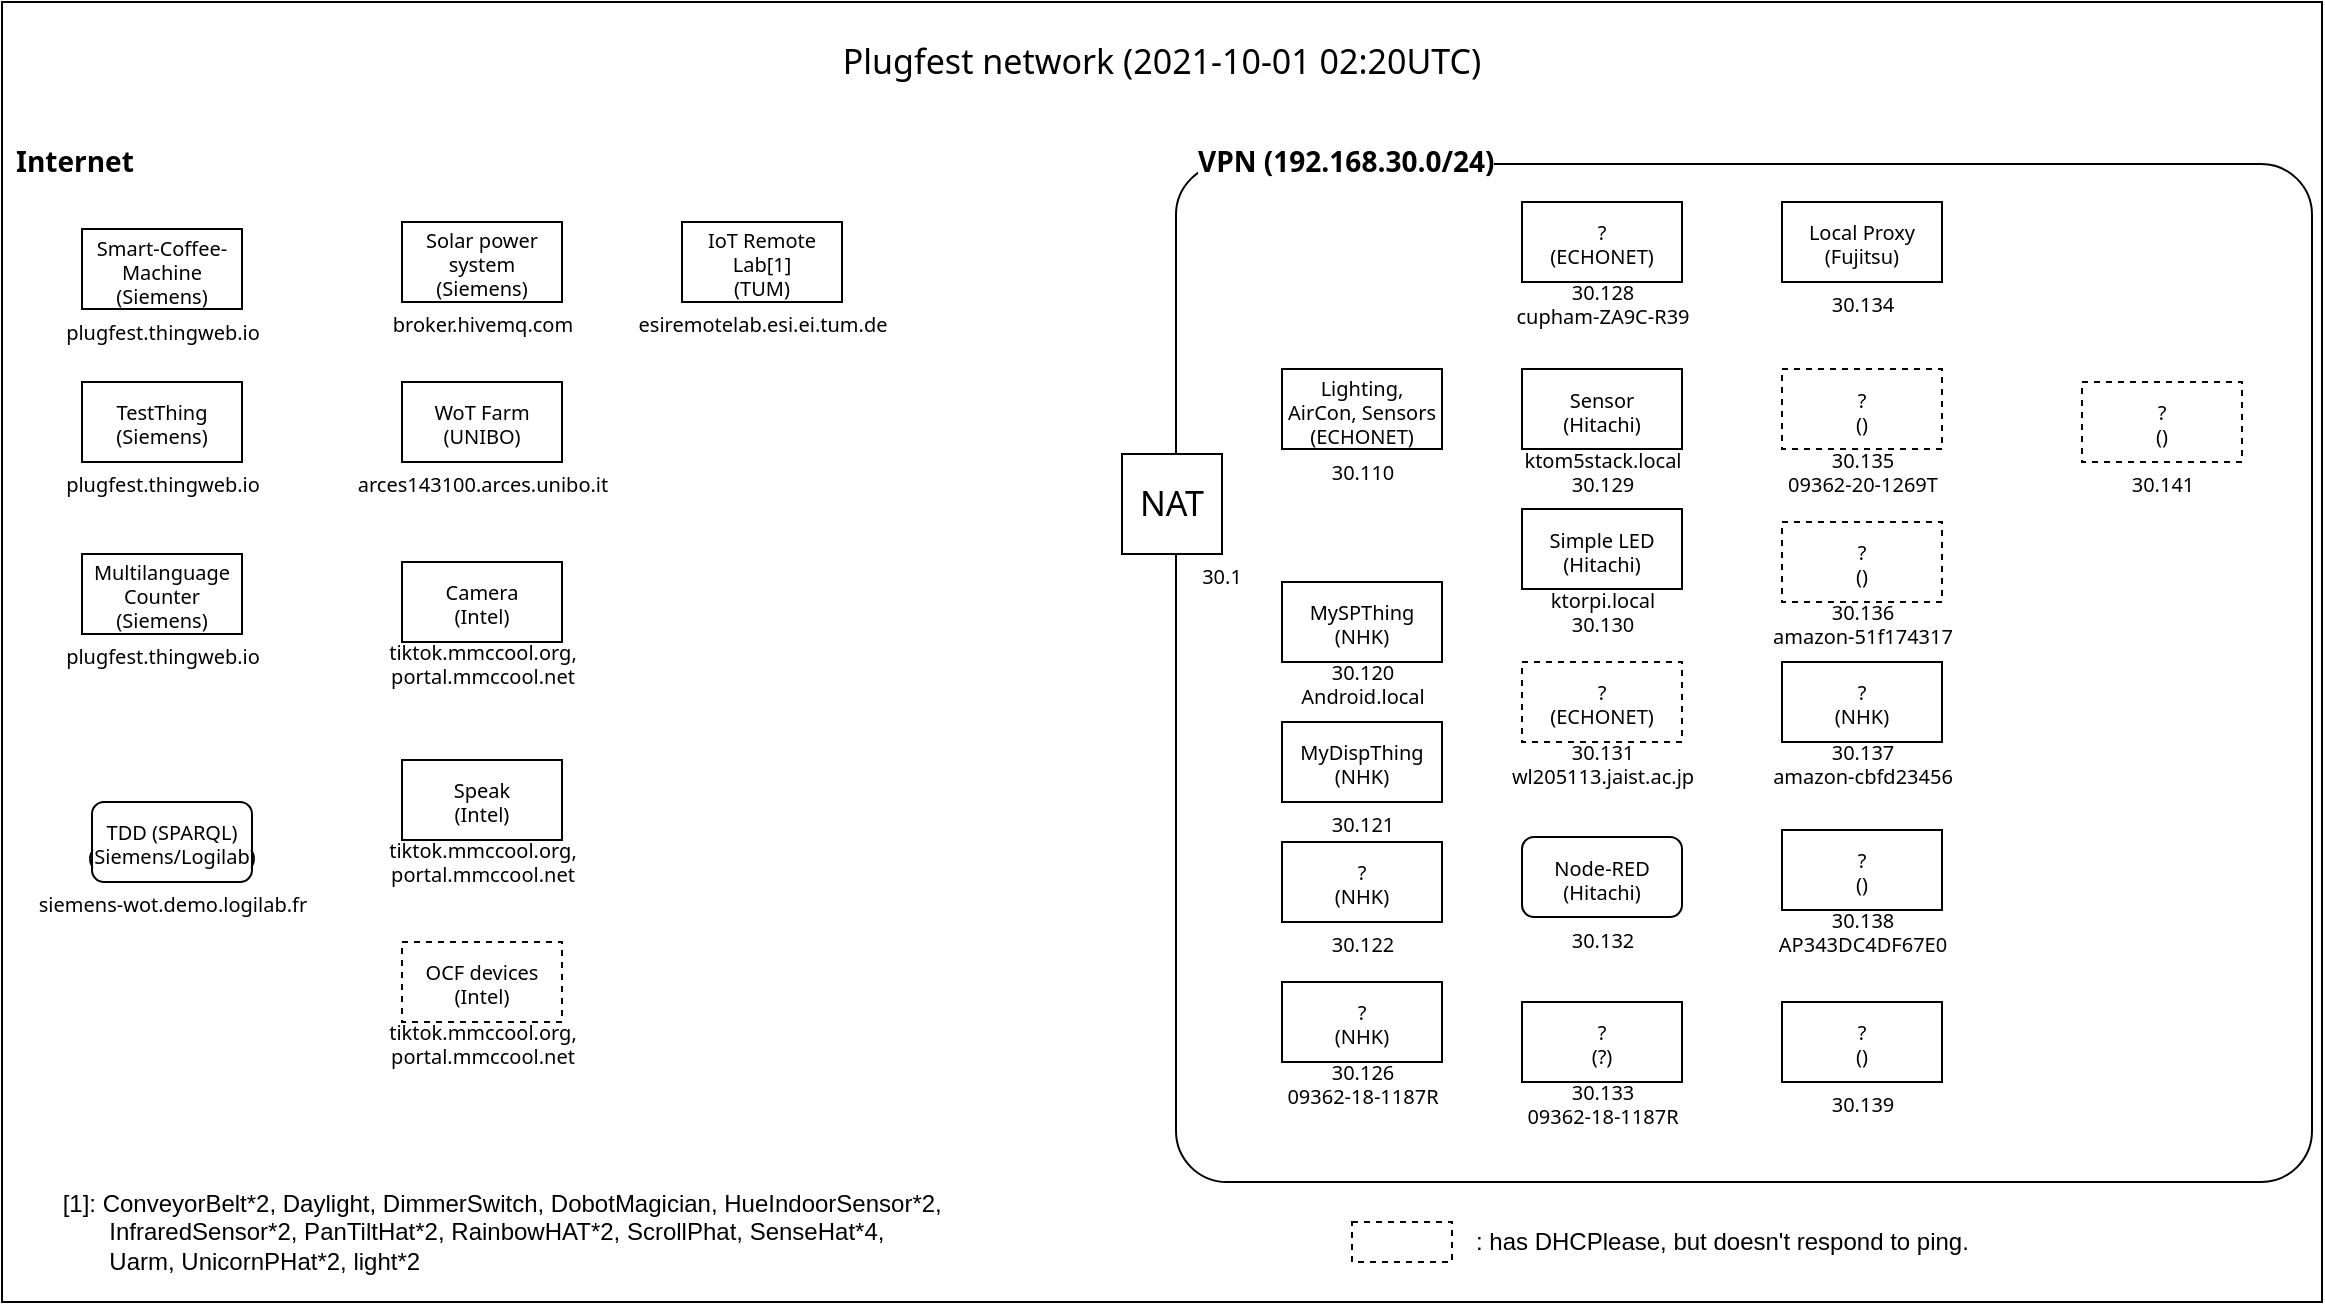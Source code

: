 <mxfile version="15.2.7" type="device"><diagram id="D8RI3wLugUcqtpw-s9Qi" name="Page-1"><mxGraphModel dx="1106" dy="997" grid="1" gridSize="10" guides="1" tooltips="1" connect="1" arrows="1" fold="1" page="1" pageScale="1" pageWidth="1169" pageHeight="827" math="1" shadow="0"><root><mxCell id="0"/><mxCell id="1" parent="0"/><mxCell id="jrXPq43opZbvCQo3aNbm-1" value="" style="rounded=0;whiteSpace=wrap;html=1;" parent="1" vertex="1"><mxGeometry x="5" width="1160" height="650" as="geometry"/></mxCell><mxCell id="Csil2S7Ce7FwX1V1JUmL-1" value="&lt;font data-font-src=&quot;https://fonts.googleapis.com/css?family=Noto+Sans&quot; style=&quot;font-size: 17px&quot;&gt;Plugfest network (2021-10-01 02:20UTC)&lt;/font&gt;" style="text;html=1;strokeColor=none;fillColor=none;align=center;verticalAlign=middle;whiteSpace=wrap;rounded=0;fontFamily=Noto Sans;fontSource=https%3A%2F%2Ffonts.googleapis.com%2Fcss%3Ffamily%3DNoto%2BSans;fontSize=17;" parent="1" vertex="1"><mxGeometry x="360" y="20" width="450" height="20" as="geometry"/></mxCell><mxCell id="Csil2S7Ce7FwX1V1JUmL-2" value="" style="rounded=1;whiteSpace=wrap;html=1;fontFamily=Noto Sans;fontSource=https%3A%2F%2Ffonts.googleapis.com%2Fcss%3Ffamily%3DNoto%2BSans;fontSize=17;arcSize=5;" parent="1" vertex="1"><mxGeometry x="592" y="81" width="568" height="509" as="geometry"/></mxCell><mxCell id="Csil2S7Ce7FwX1V1JUmL-3" value="NAT" style="whiteSpace=wrap;html=1;aspect=fixed;fontFamily=Noto Sans;fontSource=https%3A%2F%2Ffonts.googleapis.com%2Fcss%3Ffamily%3DNoto%2BSans;fontSize=17;" parent="1" vertex="1"><mxGeometry x="565" y="226" width="50" height="50" as="geometry"/></mxCell><mxCell id="Csil2S7Ce7FwX1V1JUmL-7" value="" style="group" parent="1" vertex="1" connectable="0"><mxGeometry x="750" y="253.5" width="110" height="70" as="geometry"/></mxCell><mxCell id="Csil2S7Ce7FwX1V1JUmL-4" value="Simple LED&lt;br style=&quot;font-size: 10px;&quot;&gt;(Hitachi)" style="rounded=0;whiteSpace=wrap;html=1;fontFamily=Noto Sans;fontSource=https%3A%2F%2Ffonts.googleapis.com%2Fcss%3Ffamily%3DNoto%2BSans;fontSize=10;" parent="Csil2S7Ce7FwX1V1JUmL-7" vertex="1"><mxGeometry x="15" width="80" height="40" as="geometry"/></mxCell><mxCell id="Csil2S7Ce7FwX1V1JUmL-5" value="ktorpi.local&lt;br style=&quot;font-size: 10px;&quot;&gt;30.130" style="text;html=1;strokeColor=none;fillColor=none;align=center;verticalAlign=middle;rounded=0;fontFamily=Noto Sans;fontSource=https%3A%2F%2Ffonts.googleapis.com%2Fcss%3Ffamily%3DNoto%2BSans;fontSize=10;" parent="Csil2S7Ce7FwX1V1JUmL-7" vertex="1"><mxGeometry y="40" width="110" height="20" as="geometry"/></mxCell><mxCell id="Csil2S7Ce7FwX1V1JUmL-13" value="" style="group" parent="1" vertex="1" connectable="0"><mxGeometry x="750" y="183.5" width="110" height="70" as="geometry"/></mxCell><mxCell id="Csil2S7Ce7FwX1V1JUmL-14" value="Sensor&lt;br&gt;(Hitachi)" style="rounded=0;whiteSpace=wrap;html=1;fontFamily=Noto Sans;fontSource=https%3A%2F%2Ffonts.googleapis.com%2Fcss%3Ffamily%3DNoto%2BSans;fontSize=10;" parent="Csil2S7Ce7FwX1V1JUmL-13" vertex="1"><mxGeometry x="15" width="80" height="40" as="geometry"/></mxCell><mxCell id="Csil2S7Ce7FwX1V1JUmL-15" value="ktom5stack.local&lt;br style=&quot;font-size: 10px&quot;&gt;30.129" style="text;html=1;strokeColor=none;fillColor=none;align=center;verticalAlign=middle;rounded=0;fontFamily=Noto Sans;fontSource=https%3A%2F%2Ffonts.googleapis.com%2Fcss%3Ffamily%3DNoto%2BSans;fontSize=10;" parent="Csil2S7Ce7FwX1V1JUmL-13" vertex="1"><mxGeometry y="40" width="110" height="20" as="geometry"/></mxCell><mxCell id="Csil2S7Ce7FwX1V1JUmL-22" value="30.1" style="text;html=1;strokeColor=none;fillColor=none;align=center;verticalAlign=middle;whiteSpace=wrap;rounded=0;fontFamily=Noto Sans;fontSource=https%3A%2F%2Ffonts.googleapis.com%2Fcss%3Ffamily%3DNoto%2BSans;fontSize=10;" parent="1" vertex="1"><mxGeometry x="560" y="276" width="110" height="20" as="geometry"/></mxCell><mxCell id="Csil2S7Ce7FwX1V1JUmL-25" value="VPN (192.168.30.0/24)" style="text;html=1;strokeColor=none;fillColor=none;align=left;verticalAlign=middle;whiteSpace=wrap;rounded=0;fontFamily=Noto Sans;fontSource=https%3A%2F%2Ffonts.googleapis.com%2Fcss%3Ffamily%3DNoto%2BSans;fontSize=14;fontStyle=1;labelBackgroundColor=default;" parent="1" vertex="1"><mxGeometry x="601" y="70" width="160" height="20" as="geometry"/></mxCell><mxCell id="Csil2S7Ce7FwX1V1JUmL-26" value="Internet" style="text;html=1;strokeColor=none;fillColor=none;align=left;verticalAlign=middle;whiteSpace=wrap;rounded=0;fontFamily=Noto Sans;fontSource=https%3A%2F%2Ffonts.googleapis.com%2Fcss%3Ffamily%3DNoto%2BSans;fontSize=14;fontStyle=1;labelBackgroundColor=default;" parent="1" vertex="1"><mxGeometry x="10" y="70" width="160" height="20" as="geometry"/></mxCell><mxCell id="Csil2S7Ce7FwX1V1JUmL-32" value="" style="group" parent="1" vertex="1" connectable="0"><mxGeometry x="750" y="417.5" width="110" height="70" as="geometry"/></mxCell><mxCell id="Csil2S7Ce7FwX1V1JUmL-33" value="Node-RED&lt;br&gt;(Hitachi)" style="rounded=1;whiteSpace=wrap;html=1;fontFamily=Noto Sans;fontSource=https%3A%2F%2Ffonts.googleapis.com%2Fcss%3Ffamily%3DNoto%2BSans;fontSize=10;" parent="Csil2S7Ce7FwX1V1JUmL-32" vertex="1"><mxGeometry x="15" width="80" height="40" as="geometry"/></mxCell><mxCell id="Csil2S7Ce7FwX1V1JUmL-34" value="30.132" style="text;html=1;strokeColor=none;fillColor=none;align=center;verticalAlign=middle;rounded=0;fontFamily=Noto Sans;fontSource=https%3A%2F%2Ffonts.googleapis.com%2Fcss%3Ffamily%3DNoto%2BSans;fontSize=10;" parent="Csil2S7Ce7FwX1V1JUmL-32" vertex="1"><mxGeometry y="40" width="110" height="20" as="geometry"/></mxCell><mxCell id="Jnx1xw50OmFBfkeRxZdG-1" value="" style="rounded=0;whiteSpace=wrap;html=1;fontFamily=Noto Sans;fontSource=https%3A%2F%2Ffonts.googleapis.com%2Fcss%3Ffamily%3DNoto%2BSans;fontSize=10;dashed=1;" parent="1" vertex="1"><mxGeometry x="680" y="610" width="50" height="20" as="geometry"/></mxCell><mxCell id="Jnx1xw50OmFBfkeRxZdG-3" value=": has DHCPlease, but doesn't respond to ping." style="text;html=1;strokeColor=none;fillColor=none;align=left;verticalAlign=middle;rounded=0;" parent="1" vertex="1"><mxGeometry x="740" y="610" width="300" height="20" as="geometry"/></mxCell><mxCell id="2REN2bOqXwZLdx_icYL1-1" value="" style="group" parent="1" vertex="1" connectable="0"><mxGeometry x="630" y="183.5" width="110" height="70" as="geometry"/></mxCell><mxCell id="2REN2bOqXwZLdx_icYL1-2" value="Lighting, AirCon, Sensors&lt;br&gt;(ECHONET)" style="rounded=0;whiteSpace=wrap;html=1;fontFamily=Noto Sans;fontSource=https%3A%2F%2Ffonts.googleapis.com%2Fcss%3Ffamily%3DNoto%2BSans;fontSize=10;" parent="2REN2bOqXwZLdx_icYL1-1" vertex="1"><mxGeometry x="15" width="80" height="40" as="geometry"/></mxCell><mxCell id="2REN2bOqXwZLdx_icYL1-3" value="30.110" style="text;html=1;strokeColor=none;fillColor=none;align=center;verticalAlign=middle;rounded=0;fontFamily=Noto Sans;fontSource=https%3A%2F%2Ffonts.googleapis.com%2Fcss%3Ffamily%3DNoto%2BSans;fontSize=10;" parent="2REN2bOqXwZLdx_icYL1-1" vertex="1"><mxGeometry y="40" width="110" height="20" as="geometry"/></mxCell><mxCell id="2REN2bOqXwZLdx_icYL1-4" value="" style="group" parent="1" vertex="1" connectable="0"><mxGeometry x="30" y="113.5" width="110" height="70" as="geometry"/></mxCell><mxCell id="2REN2bOqXwZLdx_icYL1-5" value="Smart-Coffee-Machine&lt;br&gt;(Siemens)" style="rounded=0;whiteSpace=wrap;html=1;fontFamily=Noto Sans;fontSource=https%3A%2F%2Ffonts.googleapis.com%2Fcss%3Ffamily%3DNoto%2BSans;fontSize=10;" parent="2REN2bOqXwZLdx_icYL1-4" vertex="1"><mxGeometry x="15" width="80" height="40" as="geometry"/></mxCell><mxCell id="2REN2bOqXwZLdx_icYL1-6" value="plugfest.thingweb.io" style="text;html=1;strokeColor=none;fillColor=none;align=center;verticalAlign=middle;rounded=0;fontFamily=Noto Sans;fontSource=https%3A%2F%2Ffonts.googleapis.com%2Fcss%3Ffamily%3DNoto%2BSans;fontSize=10;" parent="2REN2bOqXwZLdx_icYL1-4" vertex="1"><mxGeometry y="40" width="110" height="20" as="geometry"/></mxCell><mxCell id="LwDwmXrxkCNwQwf6JhAI-1" value="" style="group;rounded=1;" parent="1" vertex="1" connectable="0"><mxGeometry x="35" y="400" width="110" height="70" as="geometry"/></mxCell><mxCell id="LwDwmXrxkCNwQwf6JhAI-2" value="TDD (SPARQL)&lt;br&gt;(Siemens/Logilab)" style="rounded=1;whiteSpace=wrap;html=1;fontFamily=Noto Sans;fontSource=https%3A%2F%2Ffonts.googleapis.com%2Fcss%3Ffamily%3DNoto%2BSans;fontSize=10;" parent="LwDwmXrxkCNwQwf6JhAI-1" vertex="1"><mxGeometry x="15" width="80" height="40" as="geometry"/></mxCell><mxCell id="LwDwmXrxkCNwQwf6JhAI-3" value="siemens-wot.demo.logilab.fr" style="text;html=1;strokeColor=none;fillColor=none;align=center;verticalAlign=middle;rounded=0;fontFamily=Noto Sans;fontSource=https%3A%2F%2Ffonts.googleapis.com%2Fcss%3Ffamily%3DNoto%2BSans;fontSize=10;" parent="LwDwmXrxkCNwQwf6JhAI-1" vertex="1"><mxGeometry y="40" width="110" height="20" as="geometry"/></mxCell><mxCell id="SqkwbsfFn8kOk8f9bf8e-1" value="" style="group" parent="1" vertex="1" connectable="0"><mxGeometry x="30" y="190" width="110" height="70" as="geometry"/></mxCell><mxCell id="SqkwbsfFn8kOk8f9bf8e-2" value="TestThing&lt;br&gt;(Siemens)" style="rounded=0;whiteSpace=wrap;html=1;fontFamily=Noto Sans;fontSource=https%3A%2F%2Ffonts.googleapis.com%2Fcss%3Ffamily%3DNoto%2BSans;fontSize=10;" parent="SqkwbsfFn8kOk8f9bf8e-1" vertex="1"><mxGeometry x="15" width="80" height="40" as="geometry"/></mxCell><mxCell id="SqkwbsfFn8kOk8f9bf8e-3" value="plugfest.thingweb.io" style="text;html=1;strokeColor=none;fillColor=none;align=center;verticalAlign=middle;rounded=0;fontFamily=Noto Sans;fontSource=https%3A%2F%2Ffonts.googleapis.com%2Fcss%3Ffamily%3DNoto%2BSans;fontSize=10;" parent="SqkwbsfFn8kOk8f9bf8e-1" vertex="1"><mxGeometry y="40" width="110" height="20" as="geometry"/></mxCell><mxCell id="SqkwbsfFn8kOk8f9bf8e-5" value="" style="group" parent="1" vertex="1" connectable="0"><mxGeometry x="30" y="276" width="110" height="70" as="geometry"/></mxCell><mxCell id="SqkwbsfFn8kOk8f9bf8e-6" value="Multilanguage Counter&lt;br&gt;(Siemens)" style="rounded=0;whiteSpace=wrap;html=1;fontFamily=Noto Sans;fontSource=https%3A%2F%2Ffonts.googleapis.com%2Fcss%3Ffamily%3DNoto%2BSans;fontSize=10;" parent="SqkwbsfFn8kOk8f9bf8e-5" vertex="1"><mxGeometry x="15" width="80" height="40" as="geometry"/></mxCell><mxCell id="SqkwbsfFn8kOk8f9bf8e-7" value="plugfest.thingweb.io" style="text;html=1;strokeColor=none;fillColor=none;align=center;verticalAlign=middle;rounded=0;fontFamily=Noto Sans;fontSource=https%3A%2F%2Ffonts.googleapis.com%2Fcss%3Ffamily%3DNoto%2BSans;fontSize=10;" parent="SqkwbsfFn8kOk8f9bf8e-5" vertex="1"><mxGeometry y="40" width="110" height="20" as="geometry"/></mxCell><mxCell id="SqkwbsfFn8kOk8f9bf8e-9" value="" style="group" parent="1" vertex="1" connectable="0"><mxGeometry x="190" y="110" width="110" height="70" as="geometry"/></mxCell><mxCell id="SqkwbsfFn8kOk8f9bf8e-10" value="Solar power system&lt;br&gt;(Siemens)" style="rounded=0;whiteSpace=wrap;html=1;fontFamily=Noto Sans;fontSource=https%3A%2F%2Ffonts.googleapis.com%2Fcss%3Ffamily%3DNoto%2BSans;fontSize=10;" parent="SqkwbsfFn8kOk8f9bf8e-9" vertex="1"><mxGeometry x="15" width="80" height="40" as="geometry"/></mxCell><mxCell id="SqkwbsfFn8kOk8f9bf8e-11" value="broker.hivemq.com" style="text;html=1;strokeColor=none;fillColor=none;align=center;verticalAlign=middle;rounded=0;fontFamily=Noto Sans;fontSource=https%3A%2F%2Ffonts.googleapis.com%2Fcss%3Ffamily%3DNoto%2BSans;fontSize=10;" parent="SqkwbsfFn8kOk8f9bf8e-9" vertex="1"><mxGeometry y="40" width="110" height="20" as="geometry"/></mxCell><mxCell id="cMI2bkAjzmtUe4OCAzEA-1" value="" style="group" parent="1" vertex="1" connectable="0"><mxGeometry x="750" y="100" width="110" height="70" as="geometry"/></mxCell><mxCell id="cMI2bkAjzmtUe4OCAzEA-2" value="?&lt;br&gt;(ECHONET)" style="rounded=0;whiteSpace=wrap;html=1;fontFamily=Noto Sans;fontSource=https%3A%2F%2Ffonts.googleapis.com%2Fcss%3Ffamily%3DNoto%2BSans;fontSize=10;" parent="cMI2bkAjzmtUe4OCAzEA-1" vertex="1"><mxGeometry x="15" width="80" height="40" as="geometry"/></mxCell><mxCell id="cMI2bkAjzmtUe4OCAzEA-3" value="30.128&lt;br&gt;cupham-ZA9C-R39" style="text;html=1;strokeColor=none;fillColor=none;align=center;verticalAlign=middle;rounded=0;fontFamily=Noto Sans;fontSource=https%3A%2F%2Ffonts.googleapis.com%2Fcss%3Ffamily%3DNoto%2BSans;fontSize=10;" parent="cMI2bkAjzmtUe4OCAzEA-1" vertex="1"><mxGeometry y="40" width="110" height="20" as="geometry"/></mxCell><mxCell id="cMI2bkAjzmtUe4OCAzEA-4" value="" style="group" parent="1" vertex="1" connectable="0"><mxGeometry x="750" y="500" width="110" height="70" as="geometry"/></mxCell><mxCell id="cMI2bkAjzmtUe4OCAzEA-5" value="?&lt;br&gt;(?)" style="rounded=0;whiteSpace=wrap;html=1;fontFamily=Noto Sans;fontSource=https%3A%2F%2Ffonts.googleapis.com%2Fcss%3Ffamily%3DNoto%2BSans;fontSize=10;" parent="cMI2bkAjzmtUe4OCAzEA-4" vertex="1"><mxGeometry x="15" width="80" height="40" as="geometry"/></mxCell><mxCell id="cMI2bkAjzmtUe4OCAzEA-6" value="30.133&lt;br&gt;09362-18-1187R" style="text;html=1;strokeColor=none;fillColor=none;align=center;verticalAlign=middle;rounded=0;fontFamily=Noto Sans;fontSource=https%3A%2F%2Ffonts.googleapis.com%2Fcss%3Ffamily%3DNoto%2BSans;fontSize=10;" parent="cMI2bkAjzmtUe4OCAzEA-4" vertex="1"><mxGeometry y="40" width="110" height="20" as="geometry"/></mxCell><mxCell id="cMI2bkAjzmtUe4OCAzEA-7" value="" style="group" parent="1" vertex="1" connectable="0"><mxGeometry x="630" y="290" width="110" height="70" as="geometry"/></mxCell><mxCell id="cMI2bkAjzmtUe4OCAzEA-8" value="MySPThing&lt;br&gt;(NHK)" style="rounded=0;whiteSpace=wrap;html=1;fontFamily=Noto Sans;fontSource=https%3A%2F%2Ffonts.googleapis.com%2Fcss%3Ffamily%3DNoto%2BSans;fontSize=10;" parent="cMI2bkAjzmtUe4OCAzEA-7" vertex="1"><mxGeometry x="15" width="80" height="40" as="geometry"/></mxCell><mxCell id="cMI2bkAjzmtUe4OCAzEA-9" value="30.120&lt;br&gt;Android.local" style="text;html=1;strokeColor=none;fillColor=none;align=center;verticalAlign=middle;rounded=0;fontFamily=Noto Sans;fontSource=https%3A%2F%2Ffonts.googleapis.com%2Fcss%3Ffamily%3DNoto%2BSans;fontSize=10;" parent="cMI2bkAjzmtUe4OCAzEA-7" vertex="1"><mxGeometry y="40" width="110" height="20" as="geometry"/></mxCell><mxCell id="cMI2bkAjzmtUe4OCAzEA-10" value="" style="group" parent="1" vertex="1" connectable="0"><mxGeometry x="630" y="360" width="110" height="70" as="geometry"/></mxCell><mxCell id="cMI2bkAjzmtUe4OCAzEA-11" value="MyDispThing&lt;br&gt;(NHK)" style="rounded=0;whiteSpace=wrap;html=1;fontFamily=Noto Sans;fontSource=https%3A%2F%2Ffonts.googleapis.com%2Fcss%3Ffamily%3DNoto%2BSans;fontSize=10;" parent="cMI2bkAjzmtUe4OCAzEA-10" vertex="1"><mxGeometry x="15" width="80" height="40" as="geometry"/></mxCell><mxCell id="cMI2bkAjzmtUe4OCAzEA-12" value="30.121" style="text;html=1;strokeColor=none;fillColor=none;align=center;verticalAlign=middle;rounded=0;fontFamily=Noto Sans;fontSource=https%3A%2F%2Ffonts.googleapis.com%2Fcss%3Ffamily%3DNoto%2BSans;fontSize=10;" parent="cMI2bkAjzmtUe4OCAzEA-10" vertex="1"><mxGeometry y="40" width="110" height="20" as="geometry"/></mxCell><mxCell id="cMI2bkAjzmtUe4OCAzEA-13" value="" style="group" parent="1" vertex="1" connectable="0"><mxGeometry x="880" y="100" width="110" height="70" as="geometry"/></mxCell><mxCell id="cMI2bkAjzmtUe4OCAzEA-14" value="Local Proxy&lt;br&gt;(Fujitsu)" style="rounded=0;whiteSpace=wrap;html=1;fontFamily=Noto Sans;fontSource=https%3A%2F%2Ffonts.googleapis.com%2Fcss%3Ffamily%3DNoto%2BSans;fontSize=10;" parent="cMI2bkAjzmtUe4OCAzEA-13" vertex="1"><mxGeometry x="15" width="80" height="40" as="geometry"/></mxCell><mxCell id="cMI2bkAjzmtUe4OCAzEA-15" value="30.134" style="text;html=1;strokeColor=none;fillColor=none;align=center;verticalAlign=middle;rounded=0;fontFamily=Noto Sans;fontSource=https%3A%2F%2Ffonts.googleapis.com%2Fcss%3Ffamily%3DNoto%2BSans;fontSize=10;" parent="cMI2bkAjzmtUe4OCAzEA-13" vertex="1"><mxGeometry y="40" width="110" height="20" as="geometry"/></mxCell><mxCell id="cMI2bkAjzmtUe4OCAzEA-16" value="" style="group" parent="1" vertex="1" connectable="0"><mxGeometry x="880" y="330" width="110" height="70" as="geometry"/></mxCell><mxCell id="cMI2bkAjzmtUe4OCAzEA-17" value="?&lt;br&gt;(NHK)" style="rounded=0;whiteSpace=wrap;html=1;fontFamily=Noto Sans;fontSource=https%3A%2F%2Ffonts.googleapis.com%2Fcss%3Ffamily%3DNoto%2BSans;fontSize=10;" parent="cMI2bkAjzmtUe4OCAzEA-16" vertex="1"><mxGeometry x="15" width="80" height="40" as="geometry"/></mxCell><mxCell id="cMI2bkAjzmtUe4OCAzEA-18" value="30.137&lt;br&gt;amazon-cbfd23456" style="text;html=1;strokeColor=none;fillColor=none;align=center;verticalAlign=middle;rounded=0;fontFamily=Noto Sans;fontSource=https%3A%2F%2Ffonts.googleapis.com%2Fcss%3Ffamily%3DNoto%2BSans;fontSize=10;" parent="cMI2bkAjzmtUe4OCAzEA-16" vertex="1"><mxGeometry y="40" width="110" height="20" as="geometry"/></mxCell><mxCell id="cMI2bkAjzmtUe4OCAzEA-19" value="" style="group" parent="1" vertex="1" connectable="0"><mxGeometry x="880" y="414" width="110" height="70" as="geometry"/></mxCell><mxCell id="cMI2bkAjzmtUe4OCAzEA-20" value="?&lt;br&gt;()" style="rounded=0;whiteSpace=wrap;html=1;fontFamily=Noto Sans;fontSource=https%3A%2F%2Ffonts.googleapis.com%2Fcss%3Ffamily%3DNoto%2BSans;fontSize=10;" parent="cMI2bkAjzmtUe4OCAzEA-19" vertex="1"><mxGeometry x="15" width="80" height="40" as="geometry"/></mxCell><mxCell id="cMI2bkAjzmtUe4OCAzEA-21" value="30.138&lt;br&gt;AP343DC4DF67E0" style="text;html=1;strokeColor=none;fillColor=none;align=center;verticalAlign=middle;rounded=0;fontFamily=Noto Sans;fontSource=https%3A%2F%2Ffonts.googleapis.com%2Fcss%3Ffamily%3DNoto%2BSans;fontSize=10;" parent="cMI2bkAjzmtUe4OCAzEA-19" vertex="1"><mxGeometry y="40" width="110" height="20" as="geometry"/></mxCell><mxCell id="cMI2bkAjzmtUe4OCAzEA-23" value="" style="group;dashed=1;" parent="1" vertex="1" connectable="0"><mxGeometry x="880" y="500" width="110" height="70" as="geometry"/></mxCell><mxCell id="cMI2bkAjzmtUe4OCAzEA-24" value="?&lt;br&gt;()" style="rounded=0;whiteSpace=wrap;html=1;fontFamily=Noto Sans;fontSource=https%3A%2F%2Ffonts.googleapis.com%2Fcss%3Ffamily%3DNoto%2BSans;fontSize=10;" parent="cMI2bkAjzmtUe4OCAzEA-23" vertex="1"><mxGeometry x="15" width="80" height="40" as="geometry"/></mxCell><mxCell id="cMI2bkAjzmtUe4OCAzEA-25" value="30.139" style="text;html=1;strokeColor=none;fillColor=none;align=center;verticalAlign=middle;rounded=0;fontFamily=Noto Sans;fontSource=https%3A%2F%2Ffonts.googleapis.com%2Fcss%3Ffamily%3DNoto%2BSans;fontSize=10;" parent="cMI2bkAjzmtUe4OCAzEA-23" vertex="1"><mxGeometry y="40" width="110" height="20" as="geometry"/></mxCell><mxCell id="cMI2bkAjzmtUe4OCAzEA-26" value="" style="group" parent="1" vertex="1" connectable="0"><mxGeometry x="630" y="490" width="110" height="70" as="geometry"/></mxCell><mxCell id="cMI2bkAjzmtUe4OCAzEA-27" value="?&lt;br&gt;(NHK)" style="rounded=0;whiteSpace=wrap;html=1;fontFamily=Noto Sans;fontSource=https%3A%2F%2Ffonts.googleapis.com%2Fcss%3Ffamily%3DNoto%2BSans;fontSize=10;" parent="cMI2bkAjzmtUe4OCAzEA-26" vertex="1"><mxGeometry x="15" width="80" height="40" as="geometry"/></mxCell><mxCell id="cMI2bkAjzmtUe4OCAzEA-28" value="30.126&lt;br&gt;09362-18-1187R" style="text;html=1;strokeColor=none;fillColor=none;align=center;verticalAlign=middle;rounded=0;fontFamily=Noto Sans;fontSource=https%3A%2F%2Ffonts.googleapis.com%2Fcss%3Ffamily%3DNoto%2BSans;fontSize=10;" parent="cMI2bkAjzmtUe4OCAzEA-26" vertex="1"><mxGeometry y="40" width="110" height="20" as="geometry"/></mxCell><mxCell id="cMI2bkAjzmtUe4OCAzEA-29" value="" style="group" parent="1" vertex="1" connectable="0"><mxGeometry x="1030" y="190" width="110" height="70" as="geometry"/></mxCell><mxCell id="cMI2bkAjzmtUe4OCAzEA-30" value="?&lt;br&gt;()" style="rounded=0;whiteSpace=wrap;html=1;fontFamily=Noto Sans;fontSource=https%3A%2F%2Ffonts.googleapis.com%2Fcss%3Ffamily%3DNoto%2BSans;fontSize=10;dashed=1;" parent="cMI2bkAjzmtUe4OCAzEA-29" vertex="1"><mxGeometry x="15" width="80" height="40" as="geometry"/></mxCell><mxCell id="cMI2bkAjzmtUe4OCAzEA-31" value="30.141" style="text;html=1;strokeColor=none;fillColor=none;align=center;verticalAlign=middle;rounded=0;fontFamily=Noto Sans;fontSource=https%3A%2F%2Ffonts.googleapis.com%2Fcss%3Ffamily%3DNoto%2BSans;fontSize=10;" parent="cMI2bkAjzmtUe4OCAzEA-29" vertex="1"><mxGeometry y="40" width="110" height="20" as="geometry"/></mxCell><mxCell id="cMI2bkAjzmtUe4OCAzEA-32" value="" style="group" parent="1" vertex="1" connectable="0"><mxGeometry x="880" y="183.5" width="110" height="70" as="geometry"/></mxCell><mxCell id="cMI2bkAjzmtUe4OCAzEA-33" value="?&lt;br&gt;()" style="rounded=0;whiteSpace=wrap;html=1;fontFamily=Noto Sans;fontSource=https%3A%2F%2Ffonts.googleapis.com%2Fcss%3Ffamily%3DNoto%2BSans;fontSize=10;dashed=1;" parent="cMI2bkAjzmtUe4OCAzEA-32" vertex="1"><mxGeometry x="15" width="80" height="40" as="geometry"/></mxCell><mxCell id="cMI2bkAjzmtUe4OCAzEA-34" value="30.135&lt;br&gt;09362-20-1269T" style="text;html=1;strokeColor=none;fillColor=none;align=center;verticalAlign=middle;rounded=0;fontFamily=Noto Sans;fontSource=https%3A%2F%2Ffonts.googleapis.com%2Fcss%3Ffamily%3DNoto%2BSans;fontSize=10;" parent="cMI2bkAjzmtUe4OCAzEA-32" vertex="1"><mxGeometry y="40" width="110" height="20" as="geometry"/></mxCell><mxCell id="cMI2bkAjzmtUe4OCAzEA-35" value="" style="group" parent="1" vertex="1" connectable="0"><mxGeometry x="880" y="260" width="110" height="70" as="geometry"/></mxCell><mxCell id="cMI2bkAjzmtUe4OCAzEA-36" value="?&lt;br&gt;()" style="rounded=0;whiteSpace=wrap;html=1;fontFamily=Noto Sans;fontSource=https%3A%2F%2Ffonts.googleapis.com%2Fcss%3Ffamily%3DNoto%2BSans;fontSize=10;dashed=1;" parent="cMI2bkAjzmtUe4OCAzEA-35" vertex="1"><mxGeometry x="15" width="80" height="40" as="geometry"/></mxCell><mxCell id="cMI2bkAjzmtUe4OCAzEA-37" value="30.136&lt;br&gt;amazon-51f174317" style="text;html=1;strokeColor=none;fillColor=none;align=center;verticalAlign=middle;rounded=0;fontFamily=Noto Sans;fontSource=https%3A%2F%2Ffonts.googleapis.com%2Fcss%3Ffamily%3DNoto%2BSans;fontSize=10;" parent="cMI2bkAjzmtUe4OCAzEA-35" vertex="1"><mxGeometry y="40" width="110" height="20" as="geometry"/></mxCell><mxCell id="cMI2bkAjzmtUe4OCAzEA-38" value="" style="group" parent="1" vertex="1" connectable="0"><mxGeometry x="750" y="330" width="110" height="70" as="geometry"/></mxCell><mxCell id="cMI2bkAjzmtUe4OCAzEA-39" value="?&lt;br&gt;(ECHONET)" style="rounded=0;whiteSpace=wrap;html=1;fontFamily=Noto Sans;fontSource=https%3A%2F%2Ffonts.googleapis.com%2Fcss%3Ffamily%3DNoto%2BSans;fontSize=10;dashed=1;" parent="cMI2bkAjzmtUe4OCAzEA-38" vertex="1"><mxGeometry x="15" width="80" height="40" as="geometry"/></mxCell><mxCell id="cMI2bkAjzmtUe4OCAzEA-40" value="30.131&lt;br&gt;wl205113.jaist.ac.jp" style="text;html=1;strokeColor=none;fillColor=none;align=center;verticalAlign=middle;rounded=0;fontFamily=Noto Sans;fontSource=https%3A%2F%2Ffonts.googleapis.com%2Fcss%3Ffamily%3DNoto%2BSans;fontSize=10;" parent="cMI2bkAjzmtUe4OCAzEA-38" vertex="1"><mxGeometry y="40" width="110" height="20" as="geometry"/></mxCell><mxCell id="Y7ptjEsWU-I8jB9s2pkZ-1" value="" style="group" parent="1" vertex="1" connectable="0"><mxGeometry x="630" y="420" width="110" height="70" as="geometry"/></mxCell><mxCell id="Y7ptjEsWU-I8jB9s2pkZ-2" value="?&lt;br&gt;(NHK)" style="rounded=0;whiteSpace=wrap;html=1;fontFamily=Noto Sans;fontSource=https%3A%2F%2Ffonts.googleapis.com%2Fcss%3Ffamily%3DNoto%2BSans;fontSize=10;" parent="Y7ptjEsWU-I8jB9s2pkZ-1" vertex="1"><mxGeometry x="15" width="80" height="40" as="geometry"/></mxCell><mxCell id="Y7ptjEsWU-I8jB9s2pkZ-3" value="30.122" style="text;html=1;strokeColor=none;fillColor=none;align=center;verticalAlign=middle;rounded=0;fontFamily=Noto Sans;fontSource=https%3A%2F%2Ffonts.googleapis.com%2Fcss%3Ffamily%3DNoto%2BSans;fontSize=10;" parent="Y7ptjEsWU-I8jB9s2pkZ-1" vertex="1"><mxGeometry y="40" width="110" height="20" as="geometry"/></mxCell><mxCell id="Y7ptjEsWU-I8jB9s2pkZ-4" value="" style="group" parent="1" vertex="1" connectable="0"><mxGeometry x="330" y="110" width="110" height="70" as="geometry"/></mxCell><mxCell id="Y7ptjEsWU-I8jB9s2pkZ-5" value="IoT Remote Lab[1]&lt;br&gt;(TUM)" style="rounded=0;whiteSpace=wrap;html=1;fontFamily=Noto Sans;fontSource=https%3A%2F%2Ffonts.googleapis.com%2Fcss%3Ffamily%3DNoto%2BSans;fontSize=10;" parent="Y7ptjEsWU-I8jB9s2pkZ-4" vertex="1"><mxGeometry x="15" width="80" height="40" as="geometry"/></mxCell><mxCell id="Y7ptjEsWU-I8jB9s2pkZ-6" value="esiremotelab.esi.ei.tum.de" style="text;html=1;strokeColor=none;fillColor=none;align=center;verticalAlign=middle;rounded=0;fontFamily=Noto Sans;fontSource=https%3A%2F%2Ffonts.googleapis.com%2Fcss%3Ffamily%3DNoto%2BSans;fontSize=10;" parent="Y7ptjEsWU-I8jB9s2pkZ-4" vertex="1"><mxGeometry y="40" width="110" height="20" as="geometry"/></mxCell><mxCell id="Y7ptjEsWU-I8jB9s2pkZ-7" value="&amp;nbsp;[1]: ConveyorBelt*2, Daylight, DimmerSwitch, DobotMagician, HueIndoorSensor*2,&amp;nbsp;&lt;br&gt;&lt;span style=&quot;white-space: pre&quot;&gt;&#9;&lt;/span&gt;InfraredSensor*2, PanTiltHat*2, RainbowHAT*2, ScrollPhat, SenseHat*4,&lt;br&gt;&lt;span style=&quot;white-space: pre&quot;&gt;&#9;&lt;/span&gt;Uarm, UnicornPHat*2, light*2" style="text;html=1;strokeColor=none;fillColor=none;align=left;verticalAlign=middle;rounded=0;" parent="1" vertex="1"><mxGeometry x="30" y="590" width="450" height="50" as="geometry"/></mxCell><mxCell id="iZ93CEzGI3Eg8ebc0UnG-1" value="" style="group" parent="1" vertex="1" connectable="0"><mxGeometry x="190" y="190" width="110" height="70" as="geometry"/></mxCell><mxCell id="iZ93CEzGI3Eg8ebc0UnG-2" value="WoT Farm&lt;br&gt;(UNIBO)" style="rounded=0;whiteSpace=wrap;html=1;fontFamily=Noto Sans;fontSource=https%3A%2F%2Ffonts.googleapis.com%2Fcss%3Ffamily%3DNoto%2BSans;fontSize=10;" parent="iZ93CEzGI3Eg8ebc0UnG-1" vertex="1"><mxGeometry x="15" width="80" height="40" as="geometry"/></mxCell><mxCell id="iZ93CEzGI3Eg8ebc0UnG-3" value="arces143100.arces.unibo.it" style="text;html=1;strokeColor=none;fillColor=none;align=center;verticalAlign=middle;rounded=0;fontFamily=Noto Sans;fontSource=https%3A%2F%2Ffonts.googleapis.com%2Fcss%3Ffamily%3DNoto%2BSans;fontSize=10;" parent="iZ93CEzGI3Eg8ebc0UnG-1" vertex="1"><mxGeometry y="40" width="110" height="20" as="geometry"/></mxCell><mxCell id="2BSlgLy3fe6TsdLNoD8E-1" value="" style="group" parent="1" vertex="1" connectable="0"><mxGeometry x="190" y="280" width="110" height="70" as="geometry"/></mxCell><mxCell id="2BSlgLy3fe6TsdLNoD8E-2" value="Camera&lt;br&gt;(Intel)" style="rounded=0;whiteSpace=wrap;html=1;fontFamily=Noto Sans;fontSource=https%3A%2F%2Ffonts.googleapis.com%2Fcss%3Ffamily%3DNoto%2BSans;fontSize=10;" parent="2BSlgLy3fe6TsdLNoD8E-1" vertex="1"><mxGeometry x="15" width="80" height="40" as="geometry"/></mxCell><mxCell id="2BSlgLy3fe6TsdLNoD8E-3" value="tiktok.mmccool.org,&lt;br&gt;portal.mmccool.net" style="text;html=1;strokeColor=none;fillColor=none;align=center;verticalAlign=middle;rounded=0;fontFamily=Noto Sans;fontSource=https%3A%2F%2Ffonts.googleapis.com%2Fcss%3Ffamily%3DNoto%2BSans;fontSize=10;" parent="2BSlgLy3fe6TsdLNoD8E-1" vertex="1"><mxGeometry y="40" width="110" height="20" as="geometry"/></mxCell><mxCell id="2BSlgLy3fe6TsdLNoD8E-4" value="" style="group" parent="1" vertex="1" connectable="0"><mxGeometry x="190" y="379" width="110" height="70" as="geometry"/></mxCell><mxCell id="2BSlgLy3fe6TsdLNoD8E-5" value="Speak&lt;br&gt;(Intel)" style="rounded=0;whiteSpace=wrap;html=1;fontFamily=Noto Sans;fontSource=https%3A%2F%2Ffonts.googleapis.com%2Fcss%3Ffamily%3DNoto%2BSans;fontSize=10;" parent="2BSlgLy3fe6TsdLNoD8E-4" vertex="1"><mxGeometry x="15" width="80" height="40" as="geometry"/></mxCell><mxCell id="2BSlgLy3fe6TsdLNoD8E-6" value="tiktok.mmccool.org,&lt;br&gt;portal.mmccool.net" style="text;html=1;strokeColor=none;fillColor=none;align=center;verticalAlign=middle;rounded=0;fontFamily=Noto Sans;fontSource=https%3A%2F%2Ffonts.googleapis.com%2Fcss%3Ffamily%3DNoto%2BSans;fontSize=10;" parent="2BSlgLy3fe6TsdLNoD8E-4" vertex="1"><mxGeometry y="40" width="110" height="20" as="geometry"/></mxCell><mxCell id="2BSlgLy3fe6TsdLNoD8E-7" value="" style="group" parent="1" vertex="1" connectable="0"><mxGeometry x="190" y="470" width="110" height="70" as="geometry"/></mxCell><mxCell id="2BSlgLy3fe6TsdLNoD8E-8" value="OCF devices&lt;br&gt;(Intel)" style="rounded=0;whiteSpace=wrap;html=1;fontFamily=Noto Sans;fontSource=https%3A%2F%2Ffonts.googleapis.com%2Fcss%3Ffamily%3DNoto%2BSans;fontSize=10;dashed=1;" parent="2BSlgLy3fe6TsdLNoD8E-7" vertex="1"><mxGeometry x="15" width="80" height="40" as="geometry"/></mxCell><mxCell id="2BSlgLy3fe6TsdLNoD8E-9" value="tiktok.mmccool.org,&lt;br&gt;portal.mmccool.net" style="text;html=1;strokeColor=none;fillColor=none;align=center;verticalAlign=middle;rounded=0;fontFamily=Noto Sans;fontSource=https%3A%2F%2Ffonts.googleapis.com%2Fcss%3Ffamily%3DNoto%2BSans;fontSize=10;" parent="2BSlgLy3fe6TsdLNoD8E-7" vertex="1"><mxGeometry y="40" width="110" height="20" as="geometry"/></mxCell></root></mxGraphModel></diagram></mxfile>